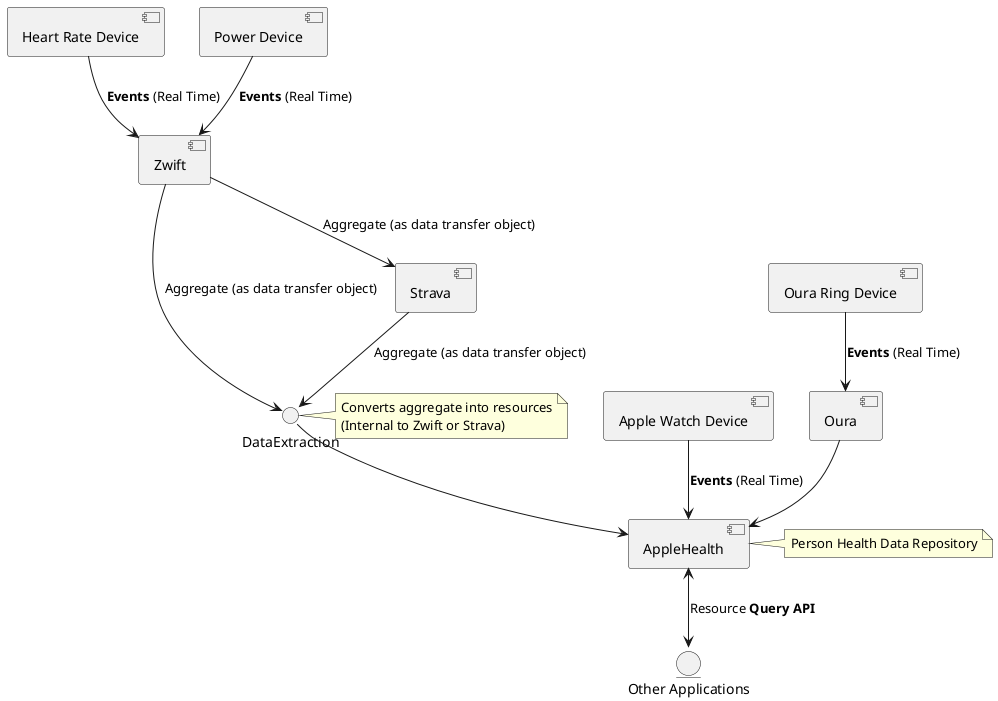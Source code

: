 @startuml


component Zwift

component Strava

component "Heart Rate Device" as HeartRateDevice
component "Apple Watch Device" as OtherMeasurementDevice
component "Oura Ring Device" as ouraRing

component "Power Device" as PowerDevice

component AppleHealth
note right
Person Health Data Repository
end note

component Oura

interface DataExtraction
note right
Converts aggregate into resources
(Internal to Zwift or Strava)
end note

HeartRateDevice --> Zwift : **Events** (Real Time)
PowerDevice --> Zwift : **Events** (Real Time)
OtherMeasurementDevice --> AppleHealth : **Events** (Real Time)

Zwift --> Strava: Aggregate (as data transfer object)
Zwift --> DataExtraction: Aggregate (as data transfer object)
Strava --> DataExtraction: Aggregate (as data transfer object)
DataExtraction --> AppleHealth

ouraRing --> Oura : **Events** (Real Time)
Oura --> AppleHealth

entity Person as "Other Applications"

Person <-u-> AppleHealth: Resource **Query API**


@enduml
